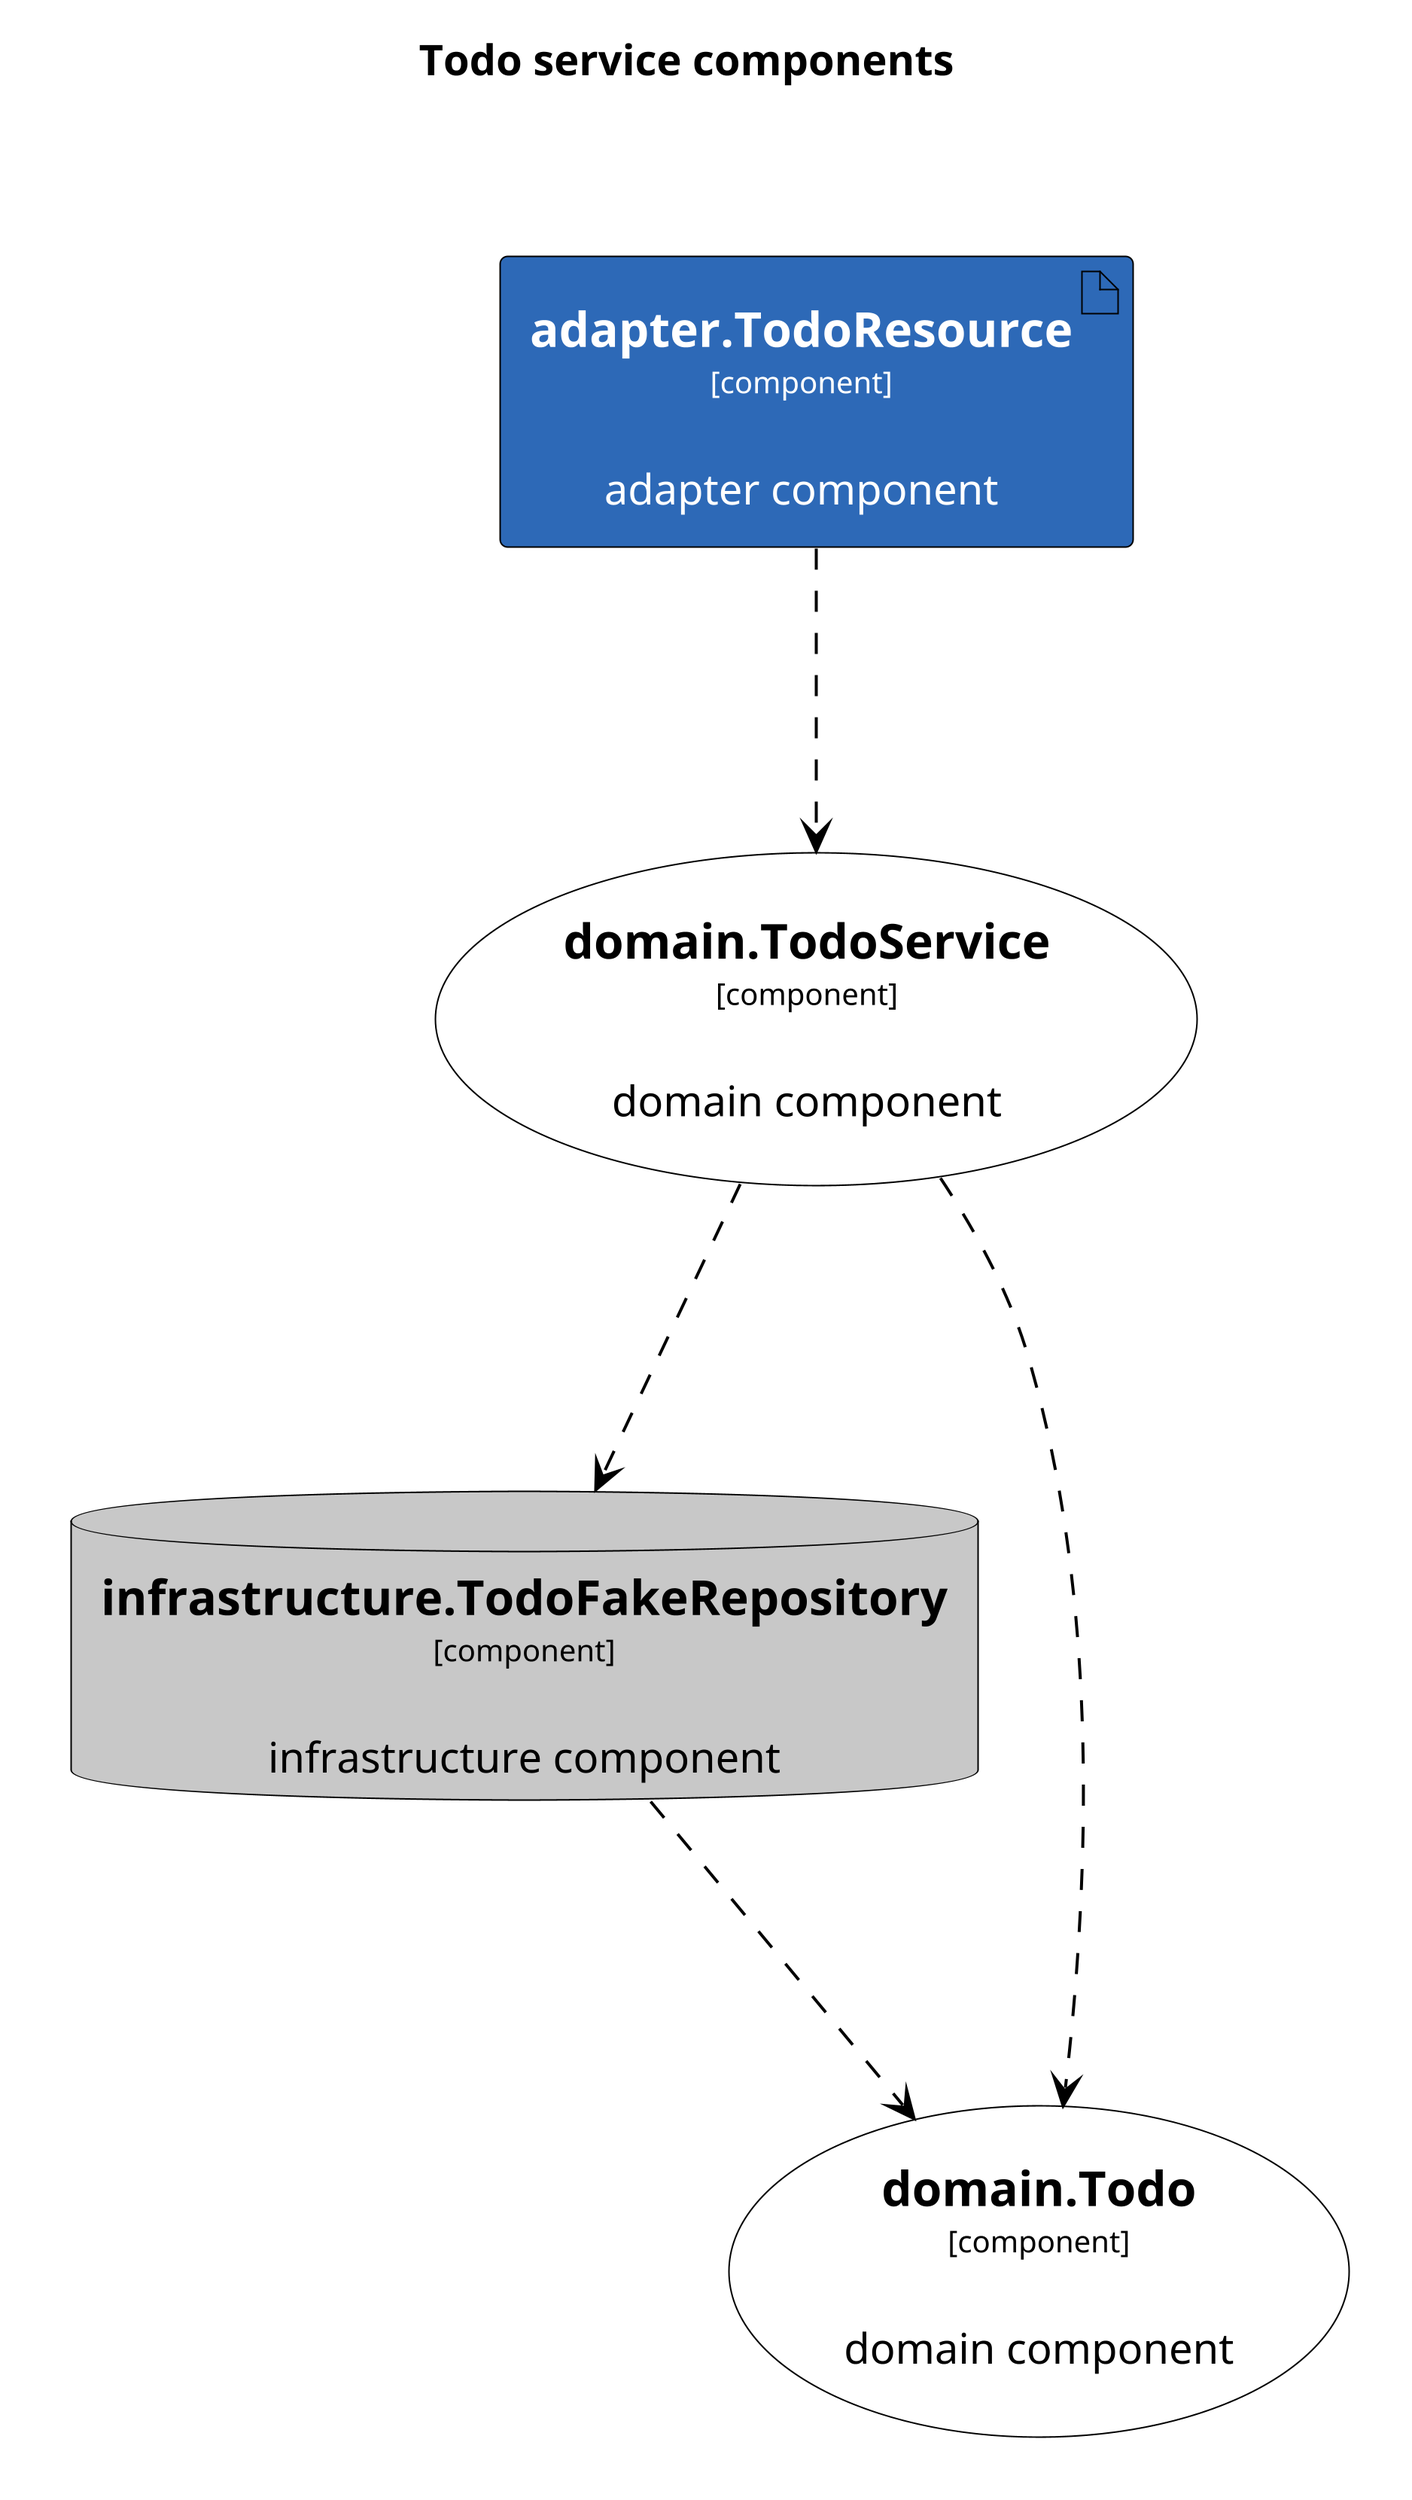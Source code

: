 This diagram has been generated with go-structurizr 
[https://github.com/krzysztofreczek/go-structurizr]
@startuml

title Todo service components

skinparam {
  shadowing false
  arrowFontSize 10
  defaultTextAlignment center
  wrapWidth 200
  maxMessageSize 100
}
hide stereotype
top to bottom direction

scale 4096 width

skinparam rectangle<<_GROUP>> {
  FontColor #ffffff
  BorderColor #ffffff
}

skinparam artifact<<ADAPTER>> {
  BackgroundColor #2d69b7
  FontColor #ffffff
  BorderColor #000000
}

skinparam usecase<<DOMAIN>> {
  BackgroundColor #ffffff
  FontColor #000000
  BorderColor #000000
}

skinparam database<<INFRASTRUCTURE>> {
  BackgroundColor #c8c8c8
  FontColor #000000
  BorderColor #000000
}

rectangle 0ADAPTER <<_GROUP>> {
	artifact "==adapter.TodoResource\n<size:10>[component]</size>\n\nadapter component" <<ADAPTER>> as 2945167943
}
rectangle 29451679431DOMAIN <<_GROUP>> {
	usecase "==domain.TodoService\n<size:10>[component]</size>\n\ndomain component" <<DOMAIN>> as 2389247773
}
2945167943 .[#000000].> 2389247773 : ""
rectangle 23892477732INFRASTRUCTURE <<_GROUP>> {
	database "==infrastructure.TodoFakeRepository\n<size:10>[component]</size>\n\ninfrastructure component" <<INFRASTRUCTURE>> as 3040447786
}
2389247773 .[#000000].> 3040447786 : ""
rectangle 23892477732DOMAIN <<_GROUP>> {
	usecase "==domain.Todo\n<size:10>[component]</size>\n\ndomain component" <<DOMAIN>> as 2365432198
}
2389247773 .[#000000].> 2365432198 : ""
3040447786 .[#000000].> 2365432198 : ""
@enduml
